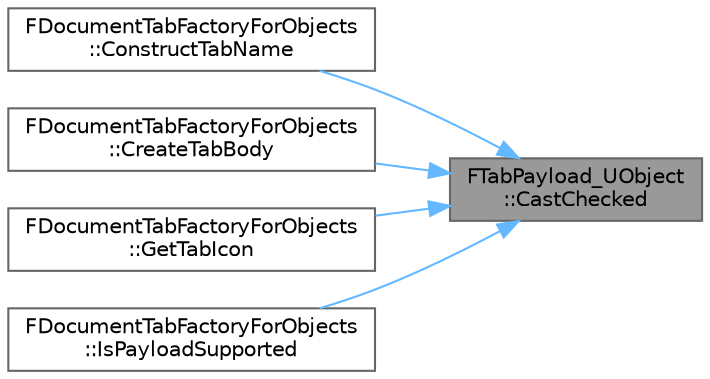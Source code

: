 digraph "FTabPayload_UObject::CastChecked"
{
 // INTERACTIVE_SVG=YES
 // LATEX_PDF_SIZE
  bgcolor="transparent";
  edge [fontname=Helvetica,fontsize=10,labelfontname=Helvetica,labelfontsize=10];
  node [fontname=Helvetica,fontsize=10,shape=box,height=0.2,width=0.4];
  rankdir="RL";
  Node1 [id="Node000001",label="FTabPayload_UObject\l::CastChecked",height=0.2,width=0.4,color="gray40", fillcolor="grey60", style="filled", fontcolor="black",tooltip=" "];
  Node1 -> Node2 [id="edge1_Node000001_Node000002",dir="back",color="steelblue1",style="solid",tooltip=" "];
  Node2 [id="Node000002",label="FDocumentTabFactoryForObjects\l::ConstructTabName",height=0.2,width=0.4,color="grey40", fillcolor="white", style="filled",URL="$d2/dd0/structFDocumentTabFactoryForObjects.html#a28ed1b6ff75eaa6067636db818b5b9fb",tooltip=" "];
  Node1 -> Node3 [id="edge2_Node000001_Node000003",dir="back",color="steelblue1",style="solid",tooltip=" "];
  Node3 [id="Node000003",label="FDocumentTabFactoryForObjects\l::CreateTabBody",height=0.2,width=0.4,color="grey40", fillcolor="white", style="filled",URL="$d2/dd0/structFDocumentTabFactoryForObjects.html#aaad2b68e8f6cf00e0e90544c23abb10c",tooltip=" "];
  Node1 -> Node4 [id="edge3_Node000001_Node000004",dir="back",color="steelblue1",style="solid",tooltip=" "];
  Node4 [id="Node000004",label="FDocumentTabFactoryForObjects\l::GetTabIcon",height=0.2,width=0.4,color="grey40", fillcolor="white", style="filled",URL="$d2/dd0/structFDocumentTabFactoryForObjects.html#a01137821ea7308b5f0b617a658e57c16",tooltip=" "];
  Node1 -> Node5 [id="edge4_Node000001_Node000005",dir="back",color="steelblue1",style="solid",tooltip=" "];
  Node5 [id="Node000005",label="FDocumentTabFactoryForObjects\l::IsPayloadSupported",height=0.2,width=0.4,color="grey40", fillcolor="white", style="filled",URL="$d2/dd0/structFDocumentTabFactoryForObjects.html#acfcc370a5426662e87a35ffe39420452",tooltip=" "];
}
